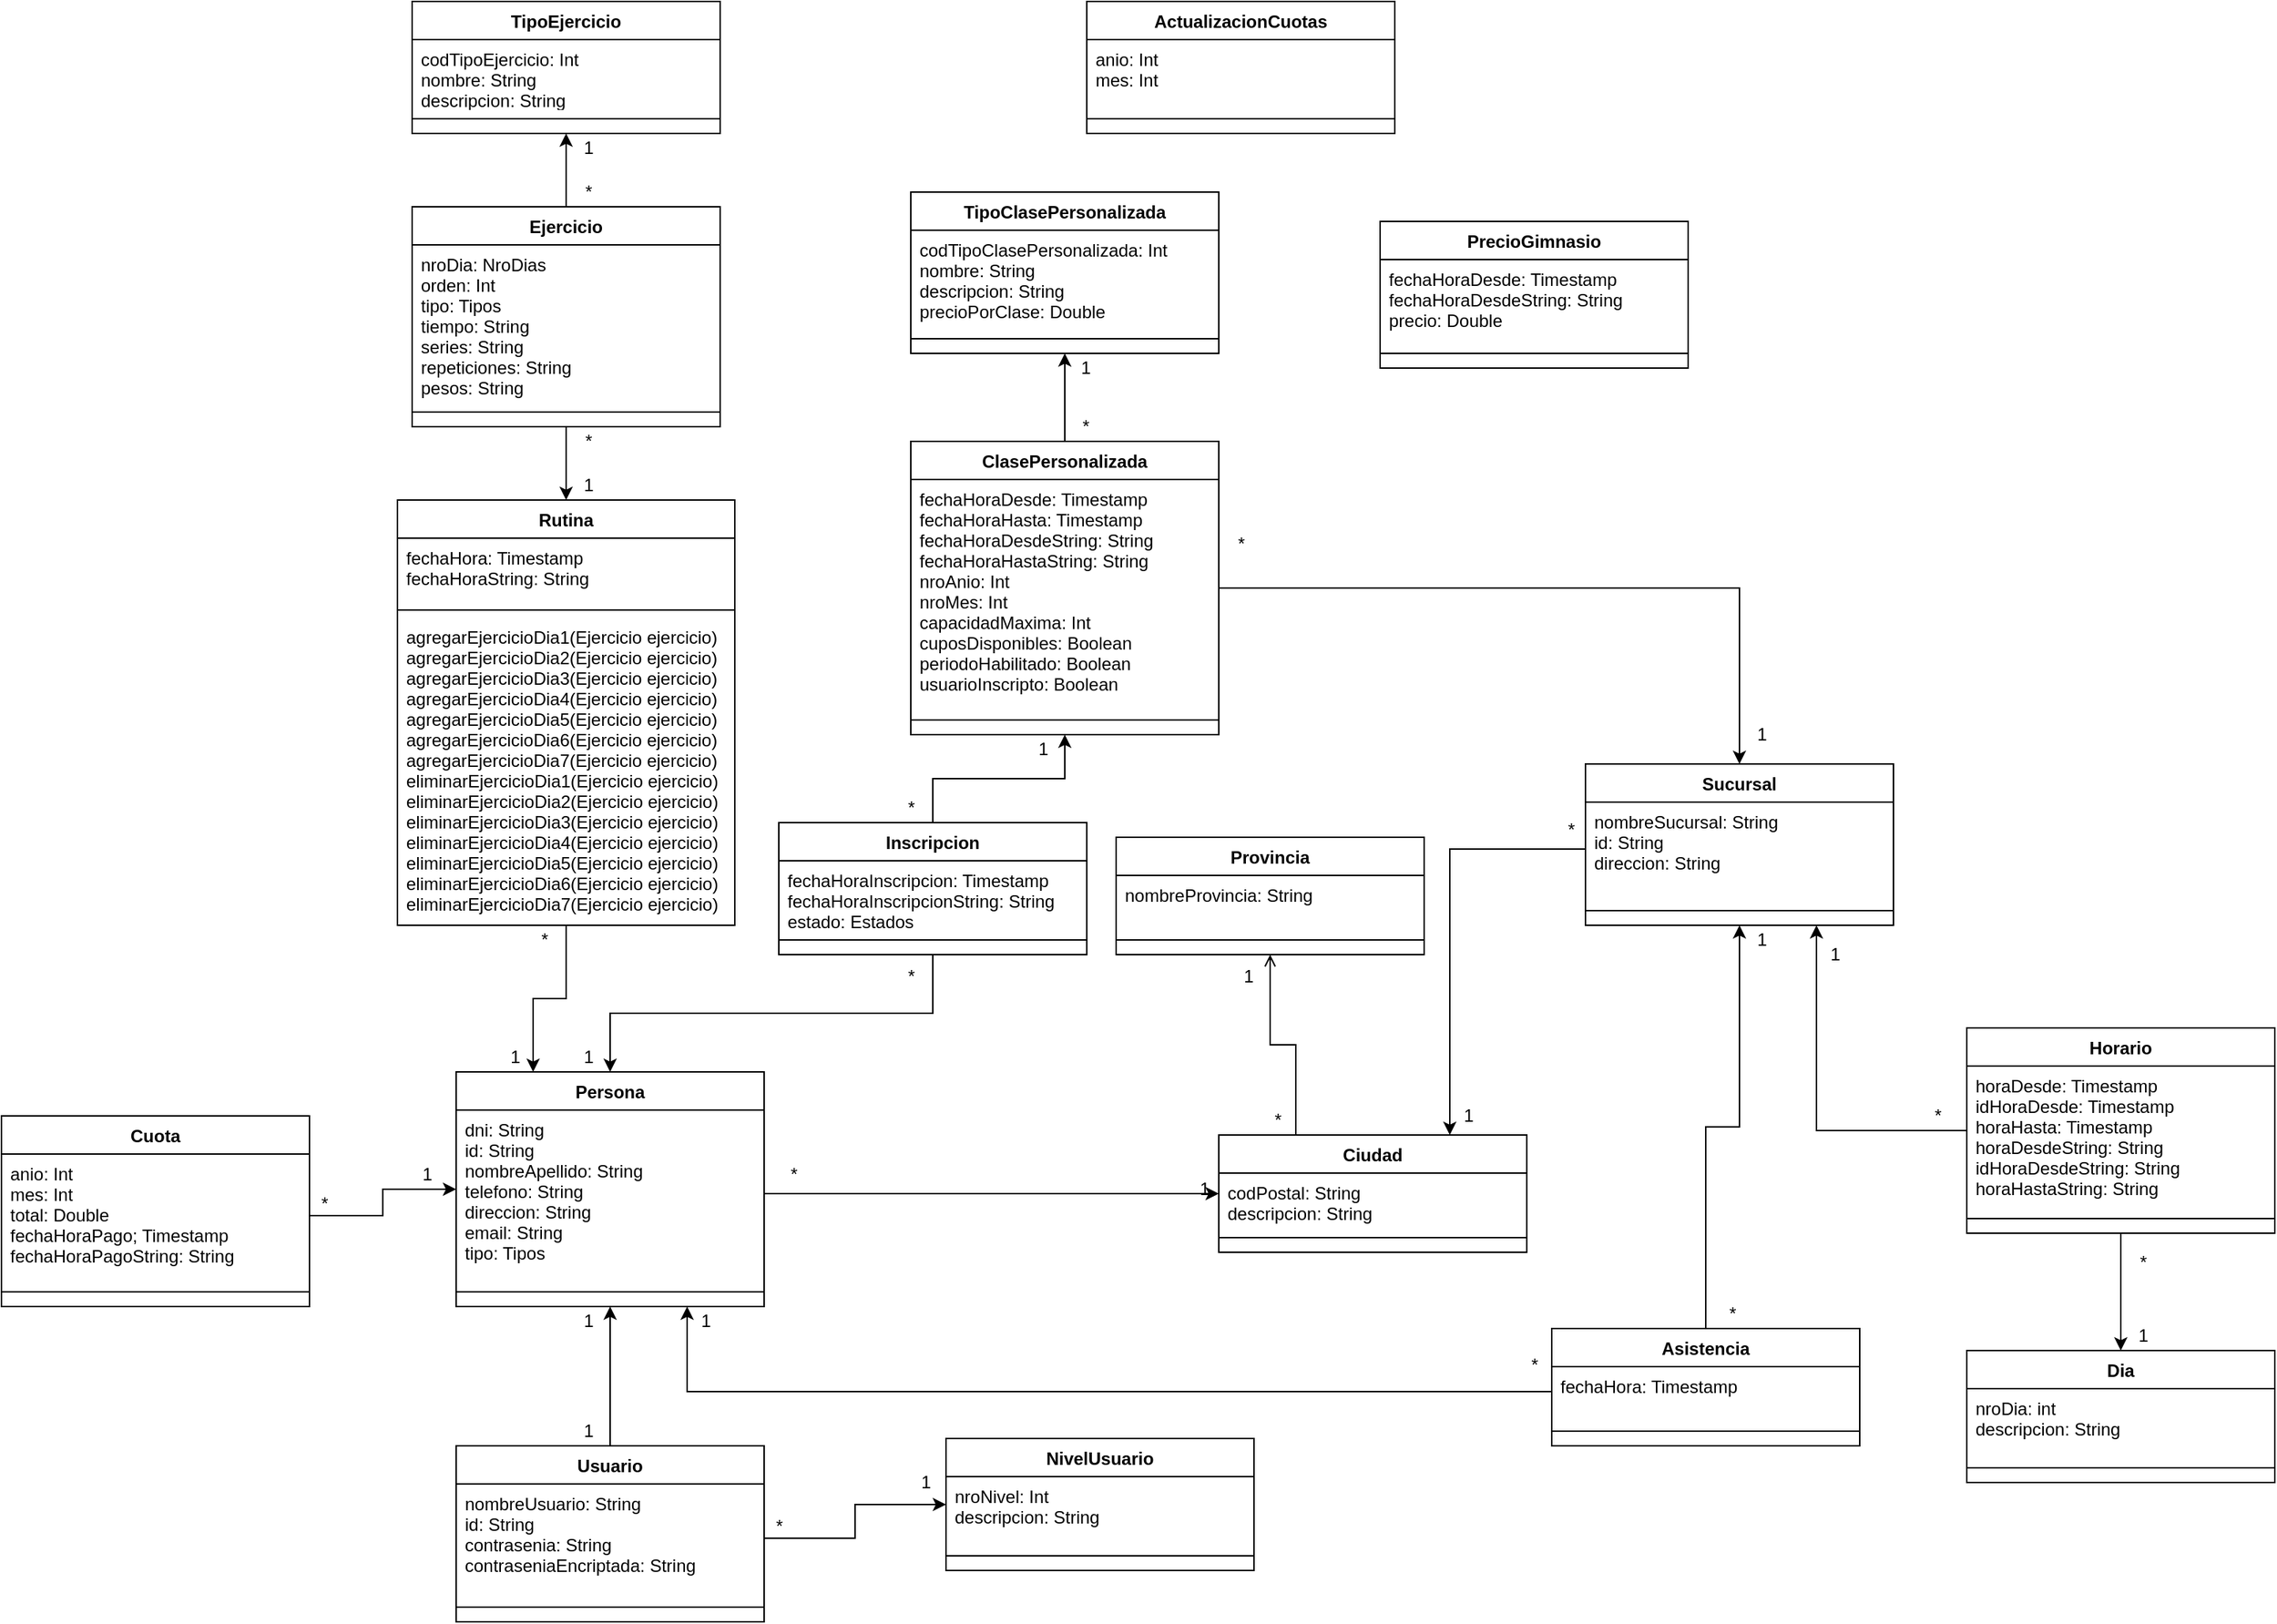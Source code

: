 <mxfile version="13.6.2" type="device"><diagram id="C5RBs43oDa-KdzZeNtuy" name="Page-1"><mxGraphModel dx="2063" dy="1776" grid="1" gridSize="10" guides="1" tooltips="1" connect="1" arrows="1" fold="1" page="1" pageScale="1" pageWidth="827" pageHeight="1169" math="0" shadow="0"><root><mxCell id="WIyWlLk6GJQsqaUBKTNV-0"/><mxCell id="WIyWlLk6GJQsqaUBKTNV-1" parent="WIyWlLk6GJQsqaUBKTNV-0"/><mxCell id="TvLA43TQI-WaMgQ-y6UJ-10" value="" style="endArrow=open;shadow=0;strokeWidth=1;rounded=0;endFill=1;edgeStyle=elbowEdgeStyle;elbow=vertical;exitX=0.25;exitY=0;exitDx=0;exitDy=0;" edge="1" parent="WIyWlLk6GJQsqaUBKTNV-1" source="TvLA43TQI-WaMgQ-y6UJ-7" target="TvLA43TQI-WaMgQ-y6UJ-4"><mxGeometry x="0.5" y="41" relative="1" as="geometry"><mxPoint x="150" y="670" as="sourcePoint"/><mxPoint x="518" y="199" as="targetPoint"/><mxPoint x="-40" y="32" as="offset"/></mxGeometry></mxCell><mxCell id="TvLA43TQI-WaMgQ-y6UJ-18" style="edgeStyle=orthogonalEdgeStyle;rounded=0;orthogonalLoop=1;jettySize=auto;html=1;exitX=1;exitY=0.5;exitDx=0;exitDy=0;" edge="1" parent="WIyWlLk6GJQsqaUBKTNV-1" source="TvLA43TQI-WaMgQ-y6UJ-15" target="TvLA43TQI-WaMgQ-y6UJ-7"><mxGeometry relative="1" as="geometry"/></mxCell><mxCell id="TvLA43TQI-WaMgQ-y6UJ-24" style="edgeStyle=orthogonalEdgeStyle;rounded=0;orthogonalLoop=1;jettySize=auto;html=1;exitX=0.5;exitY=0;exitDx=0;exitDy=0;" edge="1" parent="WIyWlLk6GJQsqaUBKTNV-1" source="TvLA43TQI-WaMgQ-y6UJ-21" target="TvLA43TQI-WaMgQ-y6UJ-14"><mxGeometry relative="1" as="geometry"/></mxCell><mxCell id="TvLA43TQI-WaMgQ-y6UJ-54" style="edgeStyle=orthogonalEdgeStyle;rounded=0;orthogonalLoop=1;jettySize=auto;html=1;" edge="1" parent="WIyWlLk6GJQsqaUBKTNV-1" source="TvLA43TQI-WaMgQ-y6UJ-50" target="TvLA43TQI-WaMgQ-y6UJ-29"><mxGeometry relative="1" as="geometry"/></mxCell><mxCell id="TvLA43TQI-WaMgQ-y6UJ-29" value="Sucursal" style="swimlane;fontStyle=1;align=center;verticalAlign=top;childLayout=stackLayout;horizontal=1;startSize=26;horizontalStack=0;resizeParent=1;resizeParentMax=0;resizeLast=0;collapsible=1;marginBottom=0;" vertex="1" parent="WIyWlLk6GJQsqaUBKTNV-1"><mxGeometry x="640" y="430" width="210" height="110" as="geometry"/></mxCell><mxCell id="TvLA43TQI-WaMgQ-y6UJ-30" value="nombreSucursal: String&#10;id: String&#10;direccion: String" style="text;strokeColor=none;fillColor=none;align=left;verticalAlign=top;spacingLeft=4;spacingRight=4;overflow=hidden;rotatable=0;points=[[0,0.5],[1,0.5]];portConstraint=eastwest;" vertex="1" parent="TvLA43TQI-WaMgQ-y6UJ-29"><mxGeometry y="26" width="210" height="64" as="geometry"/></mxCell><mxCell id="TvLA43TQI-WaMgQ-y6UJ-31" value="" style="line;strokeWidth=1;fillColor=none;align=left;verticalAlign=middle;spacingTop=-1;spacingLeft=3;spacingRight=3;rotatable=0;labelPosition=right;points=[];portConstraint=eastwest;" vertex="1" parent="TvLA43TQI-WaMgQ-y6UJ-29"><mxGeometry y="90" width="210" height="20" as="geometry"/></mxCell><mxCell id="TvLA43TQI-WaMgQ-y6UJ-32" style="edgeStyle=orthogonalEdgeStyle;rounded=0;orthogonalLoop=1;jettySize=auto;html=1;entryX=0.75;entryY=0;entryDx=0;entryDy=0;" edge="1" parent="WIyWlLk6GJQsqaUBKTNV-1" source="TvLA43TQI-WaMgQ-y6UJ-30" target="TvLA43TQI-WaMgQ-y6UJ-7"><mxGeometry relative="1" as="geometry"/></mxCell><mxCell id="TvLA43TQI-WaMgQ-y6UJ-39" style="edgeStyle=orthogonalEdgeStyle;rounded=0;orthogonalLoop=1;jettySize=auto;html=1;entryX=0.75;entryY=1;entryDx=0;entryDy=0;" edge="1" parent="WIyWlLk6GJQsqaUBKTNV-1" source="TvLA43TQI-WaMgQ-y6UJ-36" target="TvLA43TQI-WaMgQ-y6UJ-29"><mxGeometry relative="1" as="geometry"/></mxCell><mxCell id="TvLA43TQI-WaMgQ-y6UJ-40" style="edgeStyle=orthogonalEdgeStyle;rounded=0;orthogonalLoop=1;jettySize=auto;html=1;" edge="1" parent="WIyWlLk6GJQsqaUBKTNV-1" source="TvLA43TQI-WaMgQ-y6UJ-36" target="TvLA43TQI-WaMgQ-y6UJ-33"><mxGeometry relative="1" as="geometry"/></mxCell><mxCell id="TvLA43TQI-WaMgQ-y6UJ-53" style="edgeStyle=orthogonalEdgeStyle;rounded=0;orthogonalLoop=1;jettySize=auto;html=1;exitX=0.5;exitY=0;exitDx=0;exitDy=0;" edge="1" parent="WIyWlLk6GJQsqaUBKTNV-1" source="TvLA43TQI-WaMgQ-y6UJ-50" target="TvLA43TQI-WaMgQ-y6UJ-47"><mxGeometry relative="1" as="geometry"/></mxCell><mxCell id="TvLA43TQI-WaMgQ-y6UJ-58" style="edgeStyle=orthogonalEdgeStyle;rounded=0;orthogonalLoop=1;jettySize=auto;html=1;" edge="1" parent="WIyWlLk6GJQsqaUBKTNV-1" source="TvLA43TQI-WaMgQ-y6UJ-56" target="TvLA43TQI-WaMgQ-y6UJ-14"><mxGeometry relative="1" as="geometry"/></mxCell><mxCell id="TvLA43TQI-WaMgQ-y6UJ-77" style="edgeStyle=orthogonalEdgeStyle;rounded=0;orthogonalLoop=1;jettySize=auto;html=1;" edge="1" parent="WIyWlLk6GJQsqaUBKTNV-1" source="TvLA43TQI-WaMgQ-y6UJ-73" target="TvLA43TQI-WaMgQ-y6UJ-44"><mxGeometry relative="1" as="geometry"/></mxCell><mxCell id="TvLA43TQI-WaMgQ-y6UJ-78" style="edgeStyle=orthogonalEdgeStyle;rounded=0;orthogonalLoop=1;jettySize=auto;html=1;" edge="1" parent="WIyWlLk6GJQsqaUBKTNV-1" source="TvLA43TQI-WaMgQ-y6UJ-73" target="TvLA43TQI-WaMgQ-y6UJ-70"><mxGeometry relative="1" as="geometry"/></mxCell><mxCell id="TvLA43TQI-WaMgQ-y6UJ-64" style="edgeStyle=orthogonalEdgeStyle;rounded=0;orthogonalLoop=1;jettySize=auto;html=1;" edge="1" parent="WIyWlLk6GJQsqaUBKTNV-1" source="TvLA43TQI-WaMgQ-y6UJ-59" target="TvLA43TQI-WaMgQ-y6UJ-29"><mxGeometry relative="1" as="geometry"/></mxCell><mxCell id="TvLA43TQI-WaMgQ-y6UJ-68" style="edgeStyle=orthogonalEdgeStyle;rounded=0;orthogonalLoop=1;jettySize=auto;html=1;exitX=0.5;exitY=0;exitDx=0;exitDy=0;" edge="1" parent="WIyWlLk6GJQsqaUBKTNV-1" source="TvLA43TQI-WaMgQ-y6UJ-65" target="TvLA43TQI-WaMgQ-y6UJ-50"><mxGeometry relative="1" as="geometry"/></mxCell><mxCell id="TvLA43TQI-WaMgQ-y6UJ-76" style="edgeStyle=orthogonalEdgeStyle;rounded=0;orthogonalLoop=1;jettySize=auto;html=1;exitX=0.5;exitY=1;exitDx=0;exitDy=0;entryX=0.25;entryY=0;entryDx=0;entryDy=0;" edge="1" parent="WIyWlLk6GJQsqaUBKTNV-1" source="TvLA43TQI-WaMgQ-y6UJ-70" target="TvLA43TQI-WaMgQ-y6UJ-14"><mxGeometry relative="1" as="geometry"/></mxCell><mxCell id="TvLA43TQI-WaMgQ-y6UJ-63" style="edgeStyle=orthogonalEdgeStyle;rounded=0;orthogonalLoop=1;jettySize=auto;html=1;entryX=0.75;entryY=1;entryDx=0;entryDy=0;" edge="1" parent="WIyWlLk6GJQsqaUBKTNV-1" source="TvLA43TQI-WaMgQ-y6UJ-60" target="TvLA43TQI-WaMgQ-y6UJ-14"><mxGeometry relative="1" as="geometry"/></mxCell><mxCell id="TvLA43TQI-WaMgQ-y6UJ-69" style="edgeStyle=orthogonalEdgeStyle;rounded=0;orthogonalLoop=1;jettySize=auto;html=1;exitX=0.5;exitY=1;exitDx=0;exitDy=0;" edge="1" parent="WIyWlLk6GJQsqaUBKTNV-1" source="TvLA43TQI-WaMgQ-y6UJ-65" target="TvLA43TQI-WaMgQ-y6UJ-14"><mxGeometry relative="1" as="geometry"/></mxCell><mxCell id="TvLA43TQI-WaMgQ-y6UJ-44" value="TipoEjercicio" style="swimlane;fontStyle=1;align=center;verticalAlign=top;childLayout=stackLayout;horizontal=1;startSize=26;horizontalStack=0;resizeParent=1;resizeParentMax=0;resizeLast=0;collapsible=1;marginBottom=0;" vertex="1" parent="WIyWlLk6GJQsqaUBKTNV-1"><mxGeometry x="-160" y="-90" width="210" height="90" as="geometry"/></mxCell><mxCell id="TvLA43TQI-WaMgQ-y6UJ-45" value="codTipoEjercicio: Int&#10;nombre: String&#10;descripcion: String" style="text;strokeColor=none;fillColor=none;align=left;verticalAlign=top;spacingLeft=4;spacingRight=4;overflow=hidden;rotatable=0;points=[[0,0.5],[1,0.5]];portConstraint=eastwest;" vertex="1" parent="TvLA43TQI-WaMgQ-y6UJ-44"><mxGeometry y="26" width="210" height="44" as="geometry"/></mxCell><mxCell id="TvLA43TQI-WaMgQ-y6UJ-46" value="" style="line;strokeWidth=1;fillColor=none;align=left;verticalAlign=middle;spacingTop=-1;spacingLeft=3;spacingRight=3;rotatable=0;labelPosition=right;points=[];portConstraint=eastwest;" vertex="1" parent="TvLA43TQI-WaMgQ-y6UJ-44"><mxGeometry y="70" width="210" height="20" as="geometry"/></mxCell><mxCell id="TvLA43TQI-WaMgQ-y6UJ-70" value="Rutina" style="swimlane;fontStyle=1;align=center;verticalAlign=top;childLayout=stackLayout;horizontal=1;startSize=26;horizontalStack=0;resizeParent=1;resizeParentMax=0;resizeLast=0;collapsible=1;marginBottom=0;" vertex="1" parent="WIyWlLk6GJQsqaUBKTNV-1"><mxGeometry x="-170" y="250" width="230" height="290" as="geometry"/></mxCell><mxCell id="TvLA43TQI-WaMgQ-y6UJ-71" value="fechaHora: Timestamp&#10;fechaHoraString: String" style="text;strokeColor=none;fillColor=none;align=left;verticalAlign=top;spacingLeft=4;spacingRight=4;overflow=hidden;rotatable=0;points=[[0,0.5],[1,0.5]];portConstraint=eastwest;" vertex="1" parent="TvLA43TQI-WaMgQ-y6UJ-70"><mxGeometry y="26" width="230" height="44" as="geometry"/></mxCell><mxCell id="TvLA43TQI-WaMgQ-y6UJ-72" value="" style="line;strokeWidth=1;fillColor=none;align=left;verticalAlign=middle;spacingTop=-1;spacingLeft=3;spacingRight=3;rotatable=0;labelPosition=right;points=[];portConstraint=eastwest;" vertex="1" parent="TvLA43TQI-WaMgQ-y6UJ-70"><mxGeometry y="70" width="230" height="10" as="geometry"/></mxCell><mxCell id="TvLA43TQI-WaMgQ-y6UJ-79" value="agregarEjercicioDia1(Ejercicio ejercicio)&#10;agregarEjercicioDia2(Ejercicio ejercicio)&#10;agregarEjercicioDia3(Ejercicio ejercicio)&#10;agregarEjercicioDia4(Ejercicio ejercicio)&#10;agregarEjercicioDia5(Ejercicio ejercicio)&#10;agregarEjercicioDia6(Ejercicio ejercicio)&#10;agregarEjercicioDia7(Ejercicio ejercicio)&#10;eliminarEjercicioDia1(Ejercicio ejercicio)&#10;eliminarEjercicioDia2(Ejercicio ejercicio)&#10;eliminarEjercicioDia3(Ejercicio ejercicio)&#10;eliminarEjercicioDia4(Ejercicio ejercicio)&#10;eliminarEjercicioDia5(Ejercicio ejercicio)&#10;eliminarEjercicioDia6(Ejercicio ejercicio)&#10;eliminarEjercicioDia7(Ejercicio ejercicio)" style="text;strokeColor=none;fillColor=none;align=left;verticalAlign=top;spacingLeft=4;spacingRight=4;overflow=hidden;rotatable=0;points=[[0,0.5],[1,0.5]];portConstraint=eastwest;" vertex="1" parent="TvLA43TQI-WaMgQ-y6UJ-70"><mxGeometry y="80" width="230" height="210" as="geometry"/></mxCell><mxCell id="TvLA43TQI-WaMgQ-y6UJ-73" value="Ejercicio" style="swimlane;fontStyle=1;align=center;verticalAlign=top;childLayout=stackLayout;horizontal=1;startSize=26;horizontalStack=0;resizeParent=1;resizeParentMax=0;resizeLast=0;collapsible=1;marginBottom=0;" vertex="1" parent="WIyWlLk6GJQsqaUBKTNV-1"><mxGeometry x="-160" y="50" width="210" height="150" as="geometry"/></mxCell><mxCell id="TvLA43TQI-WaMgQ-y6UJ-74" value="nroDia: NroDias&#10;orden: Int&#10;tipo: Tipos&#10;tiempo: String&#10;series: String&#10;repeticiones: String&#10;pesos: String" style="text;strokeColor=none;fillColor=none;align=left;verticalAlign=top;spacingLeft=4;spacingRight=4;overflow=hidden;rotatable=0;points=[[0,0.5],[1,0.5]];portConstraint=eastwest;" vertex="1" parent="TvLA43TQI-WaMgQ-y6UJ-73"><mxGeometry y="26" width="210" height="104" as="geometry"/></mxCell><mxCell id="TvLA43TQI-WaMgQ-y6UJ-75" value="" style="line;strokeWidth=1;fillColor=none;align=left;verticalAlign=middle;spacingTop=-1;spacingLeft=3;spacingRight=3;rotatable=0;labelPosition=right;points=[];portConstraint=eastwest;" vertex="1" parent="TvLA43TQI-WaMgQ-y6UJ-73"><mxGeometry y="130" width="210" height="20" as="geometry"/></mxCell><mxCell id="TvLA43TQI-WaMgQ-y6UJ-80" value="1" style="text;html=1;align=center;verticalAlign=middle;resizable=0;points=[];autosize=1;" vertex="1" parent="WIyWlLk6GJQsqaUBKTNV-1"><mxGeometry x="-50" width="20" height="20" as="geometry"/></mxCell><mxCell id="TvLA43TQI-WaMgQ-y6UJ-81" value="*" style="text;html=1;align=center;verticalAlign=middle;resizable=0;points=[];autosize=1;" vertex="1" parent="WIyWlLk6GJQsqaUBKTNV-1"><mxGeometry x="-50" y="30" width="20" height="20" as="geometry"/></mxCell><mxCell id="TvLA43TQI-WaMgQ-y6UJ-82" value="1" style="text;html=1;align=center;verticalAlign=middle;resizable=0;points=[];autosize=1;" vertex="1" parent="WIyWlLk6GJQsqaUBKTNV-1"><mxGeometry x="-50" y="230" width="20" height="20" as="geometry"/></mxCell><mxCell id="TvLA43TQI-WaMgQ-y6UJ-83" value="*" style="text;html=1;align=center;verticalAlign=middle;resizable=0;points=[];autosize=1;" vertex="1" parent="WIyWlLk6GJQsqaUBKTNV-1"><mxGeometry x="-50" y="200" width="20" height="20" as="geometry"/></mxCell><mxCell id="TvLA43TQI-WaMgQ-y6UJ-14" value="Persona" style="swimlane;fontStyle=1;align=center;verticalAlign=top;childLayout=stackLayout;horizontal=1;startSize=26;horizontalStack=0;resizeParent=1;resizeParentMax=0;resizeLast=0;collapsible=1;marginBottom=0;" vertex="1" parent="WIyWlLk6GJQsqaUBKTNV-1"><mxGeometry x="-130" y="640" width="210" height="160" as="geometry"/></mxCell><mxCell id="TvLA43TQI-WaMgQ-y6UJ-15" value="dni: String&#10;id: String&#10;nombreApellido: String&#10;telefono: String&#10;direccion: String &#10;email: String&#10;tipo: Tipos" style="text;strokeColor=none;fillColor=none;align=left;verticalAlign=top;spacingLeft=4;spacingRight=4;overflow=hidden;rotatable=0;points=[[0,0.5],[1,0.5]];portConstraint=eastwest;" vertex="1" parent="TvLA43TQI-WaMgQ-y6UJ-14"><mxGeometry y="26" width="210" height="114" as="geometry"/></mxCell><mxCell id="TvLA43TQI-WaMgQ-y6UJ-16" value="" style="line;strokeWidth=1;fillColor=none;align=left;verticalAlign=middle;spacingTop=-1;spacingLeft=3;spacingRight=3;rotatable=0;labelPosition=right;points=[];portConstraint=eastwest;" vertex="1" parent="TvLA43TQI-WaMgQ-y6UJ-14"><mxGeometry y="140" width="210" height="20" as="geometry"/></mxCell><mxCell id="TvLA43TQI-WaMgQ-y6UJ-55" value="Cuota" style="swimlane;fontStyle=1;align=center;verticalAlign=top;childLayout=stackLayout;horizontal=1;startSize=26;horizontalStack=0;resizeParent=1;resizeParentMax=0;resizeLast=0;collapsible=1;marginBottom=0;" vertex="1" parent="WIyWlLk6GJQsqaUBKTNV-1"><mxGeometry x="-440" y="670" width="210" height="130" as="geometry"/></mxCell><mxCell id="TvLA43TQI-WaMgQ-y6UJ-56" value="anio: Int&#10;mes: Int&#10;total: Double&#10;fechaHoraPago; Timestamp&#10;fechaHoraPagoString: String" style="text;strokeColor=none;fillColor=none;align=left;verticalAlign=top;spacingLeft=4;spacingRight=4;overflow=hidden;rotatable=0;points=[[0,0.5],[1,0.5]];portConstraint=eastwest;" vertex="1" parent="TvLA43TQI-WaMgQ-y6UJ-55"><mxGeometry y="26" width="210" height="84" as="geometry"/></mxCell><mxCell id="TvLA43TQI-WaMgQ-y6UJ-57" value="" style="line;strokeWidth=1;fillColor=none;align=left;verticalAlign=middle;spacingTop=-1;spacingLeft=3;spacingRight=3;rotatable=0;labelPosition=right;points=[];portConstraint=eastwest;" vertex="1" parent="TvLA43TQI-WaMgQ-y6UJ-55"><mxGeometry y="110" width="210" height="20" as="geometry"/></mxCell><mxCell id="TvLA43TQI-WaMgQ-y6UJ-84" value="1" style="text;html=1;align=center;verticalAlign=middle;resizable=0;points=[];autosize=1;" vertex="1" parent="WIyWlLk6GJQsqaUBKTNV-1"><mxGeometry x="-100" y="620" width="20" height="20" as="geometry"/></mxCell><mxCell id="TvLA43TQI-WaMgQ-y6UJ-85" value="1" style="text;html=1;align=center;verticalAlign=middle;resizable=0;points=[];autosize=1;" vertex="1" parent="WIyWlLk6GJQsqaUBKTNV-1"><mxGeometry x="-160" y="700" width="20" height="20" as="geometry"/></mxCell><mxCell id="TvLA43TQI-WaMgQ-y6UJ-86" value="*" style="text;html=1;align=center;verticalAlign=middle;resizable=0;points=[];autosize=1;" vertex="1" parent="WIyWlLk6GJQsqaUBKTNV-1"><mxGeometry x="-80" y="540" width="20" height="20" as="geometry"/></mxCell><mxCell id="TvLA43TQI-WaMgQ-y6UJ-87" value="*" style="text;html=1;align=center;verticalAlign=middle;resizable=0;points=[];autosize=1;" vertex="1" parent="WIyWlLk6GJQsqaUBKTNV-1"><mxGeometry x="-230" y="720" width="20" height="20" as="geometry"/></mxCell><mxCell id="TvLA43TQI-WaMgQ-y6UJ-21" value="Usuario" style="swimlane;fontStyle=1;align=center;verticalAlign=top;childLayout=stackLayout;horizontal=1;startSize=26;horizontalStack=0;resizeParent=1;resizeParentMax=0;resizeLast=0;collapsible=1;marginBottom=0;" vertex="1" parent="WIyWlLk6GJQsqaUBKTNV-1"><mxGeometry x="-130" y="895" width="210" height="120" as="geometry"/></mxCell><mxCell id="TvLA43TQI-WaMgQ-y6UJ-22" value="nombreUsuario: String&#10;id: String&#10;contrasenia: String&#10;contraseniaEncriptada: String" style="text;strokeColor=none;fillColor=none;align=left;verticalAlign=top;spacingLeft=4;spacingRight=4;overflow=hidden;rotatable=0;points=[[0,0.5],[1,0.5]];portConstraint=eastwest;" vertex="1" parent="TvLA43TQI-WaMgQ-y6UJ-21"><mxGeometry y="26" width="210" height="74" as="geometry"/></mxCell><mxCell id="TvLA43TQI-WaMgQ-y6UJ-23" value="" style="line;strokeWidth=1;fillColor=none;align=left;verticalAlign=middle;spacingTop=-1;spacingLeft=3;spacingRight=3;rotatable=0;labelPosition=right;points=[];portConstraint=eastwest;" vertex="1" parent="TvLA43TQI-WaMgQ-y6UJ-21"><mxGeometry y="100" width="210" height="20" as="geometry"/></mxCell><mxCell id="TvLA43TQI-WaMgQ-y6UJ-88" value="1" style="text;html=1;align=center;verticalAlign=middle;resizable=0;points=[];autosize=1;" vertex="1" parent="WIyWlLk6GJQsqaUBKTNV-1"><mxGeometry x="-50" y="800" width="20" height="20" as="geometry"/></mxCell><mxCell id="TvLA43TQI-WaMgQ-y6UJ-89" value="1" style="text;html=1;align=center;verticalAlign=middle;resizable=0;points=[];autosize=1;" vertex="1" parent="WIyWlLk6GJQsqaUBKTNV-1"><mxGeometry x="-50" y="875" width="20" height="20" as="geometry"/></mxCell><mxCell id="TvLA43TQI-WaMgQ-y6UJ-92" style="edgeStyle=orthogonalEdgeStyle;rounded=0;orthogonalLoop=1;jettySize=auto;html=1;" edge="1" parent="WIyWlLk6GJQsqaUBKTNV-1" source="TvLA43TQI-WaMgQ-y6UJ-22" target="TvLA43TQI-WaMgQ-y6UJ-25"><mxGeometry relative="1" as="geometry"/></mxCell><mxCell id="TvLA43TQI-WaMgQ-y6UJ-93" value="1" style="text;html=1;align=center;verticalAlign=middle;resizable=0;points=[];autosize=1;" vertex="1" parent="WIyWlLk6GJQsqaUBKTNV-1"><mxGeometry x="180" y="910" width="20" height="20" as="geometry"/></mxCell><mxCell id="TvLA43TQI-WaMgQ-y6UJ-94" value="*" style="text;html=1;align=center;verticalAlign=middle;resizable=0;points=[];autosize=1;" vertex="1" parent="WIyWlLk6GJQsqaUBKTNV-1"><mxGeometry x="80" y="940" width="20" height="20" as="geometry"/></mxCell><mxCell id="TvLA43TQI-WaMgQ-y6UJ-50" value="ClasePersonalizada" style="swimlane;fontStyle=1;align=center;verticalAlign=top;childLayout=stackLayout;horizontal=1;startSize=26;horizontalStack=0;resizeParent=1;resizeParentMax=0;resizeLast=0;collapsible=1;marginBottom=0;" vertex="1" parent="WIyWlLk6GJQsqaUBKTNV-1"><mxGeometry x="180" y="210" width="210" height="200" as="geometry"/></mxCell><mxCell id="TvLA43TQI-WaMgQ-y6UJ-51" value="fechaHoraDesde: Timestamp&#10;fechaHoraHasta: Timestamp&#10;fechaHoraDesdeString: String&#10;fechaHoraHastaString: String&#10;nroAnio: Int&#10;nroMes: Int&#10;capacidadMaxima: Int&#10;cuposDisponibles: Boolean&#10;periodoHabilitado: Boolean&#10;usuarioInscripto: Boolean" style="text;strokeColor=none;fillColor=none;align=left;verticalAlign=top;spacingLeft=4;spacingRight=4;overflow=hidden;rotatable=0;points=[[0,0.5],[1,0.5]];portConstraint=eastwest;" vertex="1" parent="TvLA43TQI-WaMgQ-y6UJ-50"><mxGeometry y="26" width="210" height="154" as="geometry"/></mxCell><mxCell id="TvLA43TQI-WaMgQ-y6UJ-52" value="" style="line;strokeWidth=1;fillColor=none;align=left;verticalAlign=middle;spacingTop=-1;spacingLeft=3;spacingRight=3;rotatable=0;labelPosition=right;points=[];portConstraint=eastwest;" vertex="1" parent="TvLA43TQI-WaMgQ-y6UJ-50"><mxGeometry y="180" width="210" height="20" as="geometry"/></mxCell><mxCell id="TvLA43TQI-WaMgQ-y6UJ-95" value="1" style="text;html=1;align=center;verticalAlign=middle;resizable=0;points=[];autosize=1;" vertex="1" parent="WIyWlLk6GJQsqaUBKTNV-1"><mxGeometry x="-50" y="620" width="20" height="20" as="geometry"/></mxCell><mxCell id="TvLA43TQI-WaMgQ-y6UJ-97" value="1" style="text;html=1;align=center;verticalAlign=middle;resizable=0;points=[];autosize=1;" vertex="1" parent="WIyWlLk6GJQsqaUBKTNV-1"><mxGeometry x="260" y="410" width="20" height="20" as="geometry"/></mxCell><mxCell id="TvLA43TQI-WaMgQ-y6UJ-98" value="*" style="text;html=1;align=center;verticalAlign=middle;resizable=0;points=[];autosize=1;" vertex="1" parent="WIyWlLk6GJQsqaUBKTNV-1"><mxGeometry x="170" y="450" width="20" height="20" as="geometry"/></mxCell><mxCell id="TvLA43TQI-WaMgQ-y6UJ-47" value="TipoClasePersonalizada" style="swimlane;fontStyle=1;align=center;verticalAlign=top;childLayout=stackLayout;horizontal=1;startSize=26;horizontalStack=0;resizeParent=1;resizeParentMax=0;resizeLast=0;collapsible=1;marginBottom=0;" vertex="1" parent="WIyWlLk6GJQsqaUBKTNV-1"><mxGeometry x="180" y="40" width="210" height="110" as="geometry"/></mxCell><mxCell id="TvLA43TQI-WaMgQ-y6UJ-48" value="codTipoClasePersonalizada: Int&#10;nombre: String&#10;descripcion: String&#10;precioPorClase: Double" style="text;strokeColor=none;fillColor=none;align=left;verticalAlign=top;spacingLeft=4;spacingRight=4;overflow=hidden;rotatable=0;points=[[0,0.5],[1,0.5]];portConstraint=eastwest;" vertex="1" parent="TvLA43TQI-WaMgQ-y6UJ-47"><mxGeometry y="26" width="210" height="64" as="geometry"/></mxCell><mxCell id="TvLA43TQI-WaMgQ-y6UJ-49" value="" style="line;strokeWidth=1;fillColor=none;align=left;verticalAlign=middle;spacingTop=-1;spacingLeft=3;spacingRight=3;rotatable=0;labelPosition=right;points=[];portConstraint=eastwest;" vertex="1" parent="TvLA43TQI-WaMgQ-y6UJ-47"><mxGeometry y="90" width="210" height="20" as="geometry"/></mxCell><mxCell id="TvLA43TQI-WaMgQ-y6UJ-99" value="1" style="text;html=1;align=center;verticalAlign=middle;resizable=0;points=[];autosize=1;" vertex="1" parent="WIyWlLk6GJQsqaUBKTNV-1"><mxGeometry x="289" y="150" width="20" height="20" as="geometry"/></mxCell><mxCell id="TvLA43TQI-WaMgQ-y6UJ-100" value="*" style="text;html=1;align=center;verticalAlign=middle;resizable=0;points=[];autosize=1;" vertex="1" parent="WIyWlLk6GJQsqaUBKTNV-1"><mxGeometry x="289" y="190" width="20" height="20" as="geometry"/></mxCell><mxCell id="TvLA43TQI-WaMgQ-y6UJ-0" value="PrecioGimnasio" style="swimlane;fontStyle=1;align=center;verticalAlign=top;childLayout=stackLayout;horizontal=1;startSize=26;horizontalStack=0;resizeParent=1;resizeParentMax=0;resizeLast=0;collapsible=1;marginBottom=0;" vertex="1" parent="WIyWlLk6GJQsqaUBKTNV-1"><mxGeometry x="500" y="60" width="210" height="100" as="geometry"/></mxCell><mxCell id="TvLA43TQI-WaMgQ-y6UJ-1" value="fechaHoraDesde: Timestamp&#10;fechaHoraDesdeString: String&#10;precio: Double" style="text;strokeColor=none;fillColor=none;align=left;verticalAlign=top;spacingLeft=4;spacingRight=4;overflow=hidden;rotatable=0;points=[[0,0.5],[1,0.5]];portConstraint=eastwest;" vertex="1" parent="TvLA43TQI-WaMgQ-y6UJ-0"><mxGeometry y="26" width="210" height="54" as="geometry"/></mxCell><mxCell id="TvLA43TQI-WaMgQ-y6UJ-2" value="" style="line;strokeWidth=1;fillColor=none;align=left;verticalAlign=middle;spacingTop=-1;spacingLeft=3;spacingRight=3;rotatable=0;labelPosition=right;points=[];portConstraint=eastwest;" vertex="1" parent="TvLA43TQI-WaMgQ-y6UJ-0"><mxGeometry y="80" width="210" height="20" as="geometry"/></mxCell><mxCell id="TvLA43TQI-WaMgQ-y6UJ-41" value="ActualizacionCuotas" style="swimlane;fontStyle=1;align=center;verticalAlign=top;childLayout=stackLayout;horizontal=1;startSize=26;horizontalStack=0;resizeParent=1;resizeParentMax=0;resizeLast=0;collapsible=1;marginBottom=0;" vertex="1" parent="WIyWlLk6GJQsqaUBKTNV-1"><mxGeometry x="300" y="-90" width="210" height="90" as="geometry"/></mxCell><mxCell id="TvLA43TQI-WaMgQ-y6UJ-42" value="anio: Int&#10;mes: Int" style="text;strokeColor=none;fillColor=none;align=left;verticalAlign=top;spacingLeft=4;spacingRight=4;overflow=hidden;rotatable=0;points=[[0,0.5],[1,0.5]];portConstraint=eastwest;" vertex="1" parent="TvLA43TQI-WaMgQ-y6UJ-41"><mxGeometry y="26" width="210" height="44" as="geometry"/></mxCell><mxCell id="TvLA43TQI-WaMgQ-y6UJ-43" value="" style="line;strokeWidth=1;fillColor=none;align=left;verticalAlign=middle;spacingTop=-1;spacingLeft=3;spacingRight=3;rotatable=0;labelPosition=right;points=[];portConstraint=eastwest;" vertex="1" parent="TvLA43TQI-WaMgQ-y6UJ-41"><mxGeometry y="70" width="210" height="20" as="geometry"/></mxCell><mxCell id="TvLA43TQI-WaMgQ-y6UJ-7" value="Ciudad" style="swimlane;fontStyle=1;align=center;verticalAlign=top;childLayout=stackLayout;horizontal=1;startSize=26;horizontalStack=0;resizeParent=1;resizeParentMax=0;resizeLast=0;collapsible=1;marginBottom=0;" vertex="1" parent="WIyWlLk6GJQsqaUBKTNV-1"><mxGeometry x="390" y="683" width="210" height="80" as="geometry"/></mxCell><mxCell id="TvLA43TQI-WaMgQ-y6UJ-8" value="codPostal: String&#10;descripcion: String" style="text;strokeColor=none;fillColor=none;align=left;verticalAlign=top;spacingLeft=4;spacingRight=4;overflow=hidden;rotatable=0;points=[[0,0.5],[1,0.5]];portConstraint=eastwest;" vertex="1" parent="TvLA43TQI-WaMgQ-y6UJ-7"><mxGeometry y="26" width="210" height="34" as="geometry"/></mxCell><mxCell id="TvLA43TQI-WaMgQ-y6UJ-9" value="" style="line;strokeWidth=1;fillColor=none;align=left;verticalAlign=middle;spacingTop=-1;spacingLeft=3;spacingRight=3;rotatable=0;labelPosition=right;points=[];portConstraint=eastwest;" vertex="1" parent="TvLA43TQI-WaMgQ-y6UJ-7"><mxGeometry y="60" width="210" height="20" as="geometry"/></mxCell><mxCell id="TvLA43TQI-WaMgQ-y6UJ-102" value="1" style="text;html=1;align=center;verticalAlign=middle;resizable=0;points=[];autosize=1;" vertex="1" parent="WIyWlLk6GJQsqaUBKTNV-1"><mxGeometry x="400" y="565" width="20" height="20" as="geometry"/></mxCell><mxCell id="TvLA43TQI-WaMgQ-y6UJ-103" value="*" style="text;html=1;align=center;verticalAlign=middle;resizable=0;points=[];autosize=1;" vertex="1" parent="WIyWlLk6GJQsqaUBKTNV-1"><mxGeometry x="420" y="663" width="20" height="20" as="geometry"/></mxCell><mxCell id="TvLA43TQI-WaMgQ-y6UJ-104" value="1" style="text;html=1;align=center;verticalAlign=middle;resizable=0;points=[];autosize=1;" vertex="1" parent="WIyWlLk6GJQsqaUBKTNV-1"><mxGeometry x="550" y="660" width="20" height="20" as="geometry"/></mxCell><mxCell id="TvLA43TQI-WaMgQ-y6UJ-105" value="*" style="text;html=1;align=center;verticalAlign=middle;resizable=0;points=[];autosize=1;" vertex="1" parent="WIyWlLk6GJQsqaUBKTNV-1"><mxGeometry x="90" y="700" width="20" height="20" as="geometry"/></mxCell><mxCell id="TvLA43TQI-WaMgQ-y6UJ-106" value="1" style="text;html=1;align=center;verticalAlign=middle;resizable=0;points=[];autosize=1;" vertex="1" parent="WIyWlLk6GJQsqaUBKTNV-1"><mxGeometry x="370" y="710" width="20" height="20" as="geometry"/></mxCell><mxCell id="TvLA43TQI-WaMgQ-y6UJ-108" value="*" style="text;html=1;align=center;verticalAlign=middle;resizable=0;points=[];autosize=1;" vertex="1" parent="WIyWlLk6GJQsqaUBKTNV-1"><mxGeometry x="620" y="465" width="20" height="20" as="geometry"/></mxCell><mxCell id="TvLA43TQI-WaMgQ-y6UJ-59" value="Asistencia" style="swimlane;fontStyle=1;align=center;verticalAlign=top;childLayout=stackLayout;horizontal=1;startSize=26;horizontalStack=0;resizeParent=1;resizeParentMax=0;resizeLast=0;collapsible=1;marginBottom=0;" vertex="1" parent="WIyWlLk6GJQsqaUBKTNV-1"><mxGeometry x="617" y="815" width="210" height="80" as="geometry"/></mxCell><mxCell id="TvLA43TQI-WaMgQ-y6UJ-60" value="fechaHora: Timestamp" style="text;strokeColor=none;fillColor=none;align=left;verticalAlign=top;spacingLeft=4;spacingRight=4;overflow=hidden;rotatable=0;points=[[0,0.5],[1,0.5]];portConstraint=eastwest;" vertex="1" parent="TvLA43TQI-WaMgQ-y6UJ-59"><mxGeometry y="26" width="210" height="34" as="geometry"/></mxCell><mxCell id="TvLA43TQI-WaMgQ-y6UJ-61" value="" style="line;strokeWidth=1;fillColor=none;align=left;verticalAlign=middle;spacingTop=-1;spacingLeft=3;spacingRight=3;rotatable=0;labelPosition=right;points=[];portConstraint=eastwest;" vertex="1" parent="TvLA43TQI-WaMgQ-y6UJ-59"><mxGeometry y="60" width="210" height="20" as="geometry"/></mxCell><mxCell id="TvLA43TQI-WaMgQ-y6UJ-109" value="1" style="text;html=1;align=center;verticalAlign=middle;resizable=0;points=[];autosize=1;" vertex="1" parent="WIyWlLk6GJQsqaUBKTNV-1"><mxGeometry x="750" y="540" width="20" height="20" as="geometry"/></mxCell><mxCell id="TvLA43TQI-WaMgQ-y6UJ-110" value="1" style="text;html=1;align=center;verticalAlign=middle;resizable=0;points=[];autosize=1;" vertex="1" parent="WIyWlLk6GJQsqaUBKTNV-1"><mxGeometry x="30" y="800" width="20" height="20" as="geometry"/></mxCell><mxCell id="TvLA43TQI-WaMgQ-y6UJ-111" value="*" style="text;html=1;align=center;verticalAlign=middle;resizable=0;points=[];autosize=1;" vertex="1" parent="WIyWlLk6GJQsqaUBKTNV-1"><mxGeometry x="595" y="830" width="20" height="20" as="geometry"/></mxCell><mxCell id="TvLA43TQI-WaMgQ-y6UJ-112" value="*" style="text;html=1;align=center;verticalAlign=middle;resizable=0;points=[];autosize=1;" vertex="1" parent="WIyWlLk6GJQsqaUBKTNV-1"><mxGeometry x="730" y="795" width="20" height="20" as="geometry"/></mxCell><mxCell id="TvLA43TQI-WaMgQ-y6UJ-36" value="Horario" style="swimlane;fontStyle=1;align=center;verticalAlign=top;childLayout=stackLayout;horizontal=1;startSize=26;horizontalStack=0;resizeParent=1;resizeParentMax=0;resizeLast=0;collapsible=1;marginBottom=0;" vertex="1" parent="WIyWlLk6GJQsqaUBKTNV-1"><mxGeometry x="900" y="610" width="210" height="140" as="geometry"/></mxCell><mxCell id="TvLA43TQI-WaMgQ-y6UJ-37" value="horaDesde: Timestamp&#10;idHoraDesde: Timestamp&#10;horaHasta: Timestamp&#10;horaDesdeString: String&#10;idHoraDesdeString: String&#10;horaHastaString: String" style="text;strokeColor=none;fillColor=none;align=left;verticalAlign=top;spacingLeft=4;spacingRight=4;overflow=hidden;rotatable=0;points=[[0,0.5],[1,0.5]];portConstraint=eastwest;" vertex="1" parent="TvLA43TQI-WaMgQ-y6UJ-36"><mxGeometry y="26" width="210" height="94" as="geometry"/></mxCell><mxCell id="TvLA43TQI-WaMgQ-y6UJ-38" value="" style="line;strokeWidth=1;fillColor=none;align=left;verticalAlign=middle;spacingTop=-1;spacingLeft=3;spacingRight=3;rotatable=0;labelPosition=right;points=[];portConstraint=eastwest;" vertex="1" parent="TvLA43TQI-WaMgQ-y6UJ-36"><mxGeometry y="120" width="210" height="20" as="geometry"/></mxCell><mxCell id="TvLA43TQI-WaMgQ-y6UJ-33" value="Dia" style="swimlane;fontStyle=1;align=center;verticalAlign=top;childLayout=stackLayout;horizontal=1;startSize=26;horizontalStack=0;resizeParent=1;resizeParentMax=0;resizeLast=0;collapsible=1;marginBottom=0;" vertex="1" parent="WIyWlLk6GJQsqaUBKTNV-1"><mxGeometry x="900" y="830" width="210" height="90" as="geometry"/></mxCell><mxCell id="TvLA43TQI-WaMgQ-y6UJ-34" value="nroDia: int&#10;descripcion: String" style="text;strokeColor=none;fillColor=none;align=left;verticalAlign=top;spacingLeft=4;spacingRight=4;overflow=hidden;rotatable=0;points=[[0,0.5],[1,0.5]];portConstraint=eastwest;" vertex="1" parent="TvLA43TQI-WaMgQ-y6UJ-33"><mxGeometry y="26" width="210" height="44" as="geometry"/></mxCell><mxCell id="TvLA43TQI-WaMgQ-y6UJ-35" value="" style="line;strokeWidth=1;fillColor=none;align=left;verticalAlign=middle;spacingTop=-1;spacingLeft=3;spacingRight=3;rotatable=0;labelPosition=right;points=[];portConstraint=eastwest;" vertex="1" parent="TvLA43TQI-WaMgQ-y6UJ-33"><mxGeometry y="70" width="210" height="20" as="geometry"/></mxCell><mxCell id="TvLA43TQI-WaMgQ-y6UJ-113" value="1" style="text;html=1;align=center;verticalAlign=middle;resizable=0;points=[];autosize=1;" vertex="1" parent="WIyWlLk6GJQsqaUBKTNV-1"><mxGeometry x="800" y="550" width="20" height="20" as="geometry"/></mxCell><mxCell id="TvLA43TQI-WaMgQ-y6UJ-114" value="1" style="text;html=1;align=center;verticalAlign=middle;resizable=0;points=[];autosize=1;" vertex="1" parent="WIyWlLk6GJQsqaUBKTNV-1"><mxGeometry x="1010" y="810" width="20" height="20" as="geometry"/></mxCell><mxCell id="TvLA43TQI-WaMgQ-y6UJ-115" value="*" style="text;html=1;align=center;verticalAlign=middle;resizable=0;points=[];autosize=1;" vertex="1" parent="WIyWlLk6GJQsqaUBKTNV-1"><mxGeometry x="1010" y="760" width="20" height="20" as="geometry"/></mxCell><mxCell id="TvLA43TQI-WaMgQ-y6UJ-116" value="*" style="text;html=1;align=center;verticalAlign=middle;resizable=0;points=[];autosize=1;" vertex="1" parent="WIyWlLk6GJQsqaUBKTNV-1"><mxGeometry x="870" y="660" width="20" height="20" as="geometry"/></mxCell><mxCell id="TvLA43TQI-WaMgQ-y6UJ-117" value="1" style="text;html=1;align=center;verticalAlign=middle;resizable=0;points=[];autosize=1;" vertex="1" parent="WIyWlLk6GJQsqaUBKTNV-1"><mxGeometry x="750" y="400" width="20" height="20" as="geometry"/></mxCell><mxCell id="TvLA43TQI-WaMgQ-y6UJ-118" value="*" style="text;html=1;align=center;verticalAlign=middle;resizable=0;points=[];autosize=1;" vertex="1" parent="WIyWlLk6GJQsqaUBKTNV-1"><mxGeometry x="395" y="270" width="20" height="20" as="geometry"/></mxCell><mxCell id="TvLA43TQI-WaMgQ-y6UJ-119" value="*" style="text;html=1;align=center;verticalAlign=middle;resizable=0;points=[];autosize=1;" vertex="1" parent="WIyWlLk6GJQsqaUBKTNV-1"><mxGeometry x="170" y="565" width="20" height="20" as="geometry"/></mxCell><mxCell id="TvLA43TQI-WaMgQ-y6UJ-65" value="Inscripcion" style="swimlane;fontStyle=1;align=center;verticalAlign=top;childLayout=stackLayout;horizontal=1;startSize=26;horizontalStack=0;resizeParent=1;resizeParentMax=0;resizeLast=0;collapsible=1;marginBottom=0;" vertex="1" parent="WIyWlLk6GJQsqaUBKTNV-1"><mxGeometry x="90" y="470" width="210" height="90" as="geometry"/></mxCell><mxCell id="TvLA43TQI-WaMgQ-y6UJ-66" value="fechaHoraInscripcion: Timestamp&#10;fechaHoraInscripcionString: String&#10;estado: Estados" style="text;strokeColor=none;fillColor=none;align=left;verticalAlign=top;spacingLeft=4;spacingRight=4;overflow=hidden;rotatable=0;points=[[0,0.5],[1,0.5]];portConstraint=eastwest;" vertex="1" parent="TvLA43TQI-WaMgQ-y6UJ-65"><mxGeometry y="26" width="210" height="44" as="geometry"/></mxCell><mxCell id="TvLA43TQI-WaMgQ-y6UJ-67" value="" style="line;strokeWidth=1;fillColor=none;align=left;verticalAlign=middle;spacingTop=-1;spacingLeft=3;spacingRight=3;rotatable=0;labelPosition=right;points=[];portConstraint=eastwest;" vertex="1" parent="TvLA43TQI-WaMgQ-y6UJ-65"><mxGeometry y="70" width="210" height="20" as="geometry"/></mxCell><mxCell id="TvLA43TQI-WaMgQ-y6UJ-4" value="Provincia" style="swimlane;fontStyle=1;align=center;verticalAlign=top;childLayout=stackLayout;horizontal=1;startSize=26;horizontalStack=0;resizeParent=1;resizeParentMax=0;resizeLast=0;collapsible=1;marginBottom=0;" vertex="1" parent="WIyWlLk6GJQsqaUBKTNV-1"><mxGeometry x="320" y="480" width="210" height="80" as="geometry"/></mxCell><mxCell id="TvLA43TQI-WaMgQ-y6UJ-5" value="nombreProvincia: String" style="text;strokeColor=none;fillColor=none;align=left;verticalAlign=top;spacingLeft=4;spacingRight=4;overflow=hidden;rotatable=0;points=[[0,0.5],[1,0.5]];portConstraint=eastwest;" vertex="1" parent="TvLA43TQI-WaMgQ-y6UJ-4"><mxGeometry y="26" width="210" height="34" as="geometry"/></mxCell><mxCell id="TvLA43TQI-WaMgQ-y6UJ-6" value="" style="line;strokeWidth=1;fillColor=none;align=left;verticalAlign=middle;spacingTop=-1;spacingLeft=3;spacingRight=3;rotatable=0;labelPosition=right;points=[];portConstraint=eastwest;" vertex="1" parent="TvLA43TQI-WaMgQ-y6UJ-4"><mxGeometry y="60" width="210" height="20" as="geometry"/></mxCell><mxCell id="TvLA43TQI-WaMgQ-y6UJ-25" value="NivelUsuario" style="swimlane;fontStyle=1;align=center;verticalAlign=top;childLayout=stackLayout;horizontal=1;startSize=26;horizontalStack=0;resizeParent=1;resizeParentMax=0;resizeLast=0;collapsible=1;marginBottom=0;" vertex="1" parent="WIyWlLk6GJQsqaUBKTNV-1"><mxGeometry x="204" y="890" width="210" height="90" as="geometry"/></mxCell><mxCell id="TvLA43TQI-WaMgQ-y6UJ-26" value="nroNivel: Int&#10;descripcion: String" style="text;strokeColor=none;fillColor=none;align=left;verticalAlign=top;spacingLeft=4;spacingRight=4;overflow=hidden;rotatable=0;points=[[0,0.5],[1,0.5]];portConstraint=eastwest;" vertex="1" parent="TvLA43TQI-WaMgQ-y6UJ-25"><mxGeometry y="26" width="210" height="44" as="geometry"/></mxCell><mxCell id="TvLA43TQI-WaMgQ-y6UJ-27" value="" style="line;strokeWidth=1;fillColor=none;align=left;verticalAlign=middle;spacingTop=-1;spacingLeft=3;spacingRight=3;rotatable=0;labelPosition=right;points=[];portConstraint=eastwest;" vertex="1" parent="TvLA43TQI-WaMgQ-y6UJ-25"><mxGeometry y="70" width="210" height="20" as="geometry"/></mxCell></root></mxGraphModel></diagram></mxfile>